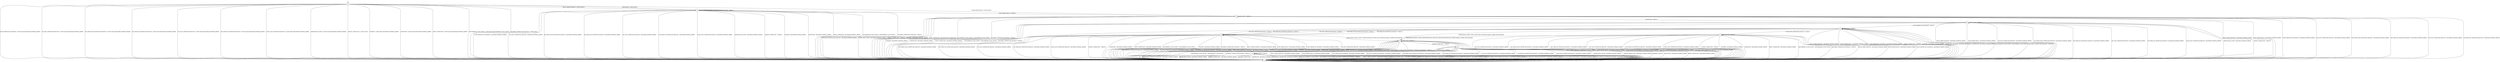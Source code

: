 digraph g {

	s0 [shape="circle" label="s0"];
	s1 [shape="circle" label="s1"];
	s2 [shape="circle" label="s2"];
	s3 [shape="circle" label="s3"];
	s4 [shape="circle" label="s4"];
	s5 [shape="circle" label="s5"];
	s6 [shape="circle" label="s6"];
	s7 [shape="circle" label="s7"];
	s8 [shape="circle" label="s8"];
	s9 [shape="circle" label="s9"];
	s10 [shape="circle" label="s10"];
	s0 -> s2 [label="HELLO_VERIFY_REQUEST / CLIENT_HELLO+"];
	s0 -> s3 [label="ECDH_SERVER_HELLO / CLIENT_HELLO"];
	s0 -> s1 [label="ECDH_SERVER_KEY_EXCHANGE / CLIENT_HELLO|Alert(FATAL,INTERNAL_ERROR)"];
	s0 -> s1 [label="RSA_SIGN_CERTIFICATE_REQUEST / CLIENT_HELLO|Alert(FATAL,INTERNAL_ERROR)"];
	s0 -> s1 [label="RSA_FIXED_ECDH_CERTIFICATE_REQUEST / CLIENT_HELLO|Alert(FATAL,INTERNAL_ERROR)"];
	s0 -> s1 [label="RSA_FIXED_DH_CERTIFICATE_REQUEST / CLIENT_HELLO|Alert(FATAL,INTERNAL_ERROR)"];
	s0 -> s1 [label="DSS_SIGN_CERTIFICATE_REQUEST / CLIENT_HELLO|Alert(FATAL,INTERNAL_ERROR)"];
	s0 -> s1 [label="DSS_FIXED_DH_CERTIFICATE_REQUEST / CLIENT_HELLO|Alert(FATAL,INTERNAL_ERROR)"];
	s0 -> s1 [label="ECDSA_SIGN_CERTIFICATE_REQUEST / CLIENT_HELLO|Alert(FATAL,INTERNAL_ERROR)"];
	s0 -> s1 [label="SERVER_HELLO_DONE / CLIENT_HELLO|Alert(FATAL,INTERNAL_ERROR)"];
	s0 -> s1 [label="CHANGE_CIPHER_SPEC / CLIENT_HELLO"];
	s0 -> s1 [label="FINISHED / CLIENT_HELLO|Alert(FATAL,INTERNAL_ERROR)"];
	s0 -> s2 [label="APPLICATION / CLIENT_HELLO"];
	s0 -> s1 [label="CERTIFICATE / CLIENT_HELLO|Alert(FATAL,INTERNAL_ERROR)"];
	s0 -> s1 [label="EMPTY_CERTIFICATE / CLIENT_HELLO|Alert(FATAL,INTERNAL_ERROR)"];
	s0 -> s1 [label="Alert(WARNING,CLOSE_NOTIFY) / CLIENT_HELLO|Alert(WARNING,CLOSE_NOTIFY)"];
	s0 -> s1 [label="Alert(FATAL,UNEXPECTED_MESSAGE) / CLIENT_HELLO"];
	s1 -> s1 [label="HELLO_VERIFY_REQUEST / TIMEOUT"];
	s1 -> s1 [label="ECDH_SERVER_HELLO / TIMEOUT"];
	s1 -> s1 [label="ECDH_SERVER_KEY_EXCHANGE / TIMEOUT"];
	s1 -> s1 [label="RSA_SIGN_CERTIFICATE_REQUEST / TIMEOUT"];
	s1 -> s1 [label="RSA_FIXED_ECDH_CERTIFICATE_REQUEST / TIMEOUT"];
	s1 -> s1 [label="RSA_FIXED_DH_CERTIFICATE_REQUEST / TIMEOUT"];
	s1 -> s1 [label="DSS_SIGN_CERTIFICATE_REQUEST / TIMEOUT"];
	s1 -> s1 [label="DSS_FIXED_DH_CERTIFICATE_REQUEST / TIMEOUT"];
	s1 -> s1 [label="ECDSA_SIGN_CERTIFICATE_REQUEST / TIMEOUT"];
	s1 -> s1 [label="SERVER_HELLO_DONE / TIMEOUT"];
	s1 -> s1 [label="CHANGE_CIPHER_SPEC / TIMEOUT"];
	s1 -> s1 [label="FINISHED / TIMEOUT"];
	s1 -> s1 [label="APPLICATION / TIMEOUT"];
	s1 -> s1 [label="CERTIFICATE / TIMEOUT"];
	s1 -> s1 [label="EMPTY_CERTIFICATE / TIMEOUT"];
	s1 -> s1 [label="Alert(WARNING,CLOSE_NOTIFY) / TIMEOUT"];
	s1 -> s1 [label="Alert(FATAL,UNEXPECTED_MESSAGE) / TIMEOUT"];
	s2 -> s2 [label="HELLO_VERIFY_REQUEST / CLIENT_HELLO"];
	s2 -> s3 [label="ECDH_SERVER_HELLO / TIMEOUT"];
	s2 -> s1 [label="ECDH_SERVER_KEY_EXCHANGE / Alert(FATAL,INTERNAL_ERROR)"];
	s2 -> s1 [label="RSA_SIGN_CERTIFICATE_REQUEST / Alert(FATAL,INTERNAL_ERROR)"];
	s2 -> s1 [label="RSA_FIXED_ECDH_CERTIFICATE_REQUEST / Alert(FATAL,INTERNAL_ERROR)"];
	s2 -> s1 [label="RSA_FIXED_DH_CERTIFICATE_REQUEST / Alert(FATAL,INTERNAL_ERROR)"];
	s2 -> s1 [label="DSS_SIGN_CERTIFICATE_REQUEST / Alert(FATAL,INTERNAL_ERROR)"];
	s2 -> s1 [label="DSS_FIXED_DH_CERTIFICATE_REQUEST / Alert(FATAL,INTERNAL_ERROR)"];
	s2 -> s1 [label="ECDSA_SIGN_CERTIFICATE_REQUEST / Alert(FATAL,INTERNAL_ERROR)"];
	s2 -> s1 [label="SERVER_HELLO_DONE / Alert(FATAL,INTERNAL_ERROR)"];
	s2 -> s1 [label="CHANGE_CIPHER_SPEC / TIMEOUT"];
	s2 -> s1 [label="FINISHED / Alert(FATAL,INTERNAL_ERROR)"];
	s2 -> s2 [label="APPLICATION / TIMEOUT"];
	s2 -> s1 [label="CERTIFICATE / Alert(FATAL,INTERNAL_ERROR)"];
	s2 -> s1 [label="EMPTY_CERTIFICATE / Alert(FATAL,INTERNAL_ERROR)"];
	s2 -> s1 [label="Alert(WARNING,CLOSE_NOTIFY) / Alert(WARNING,CLOSE_NOTIFY)"];
	s2 -> s1 [label="Alert(FATAL,UNEXPECTED_MESSAGE) / TIMEOUT"];
	s3 -> s1 [label="HELLO_VERIFY_REQUEST / Alert(FATAL,INTERNAL_ERROR)"];
	s3 -> s1 [label="ECDH_SERVER_HELLO / Alert(FATAL,INTERNAL_ERROR)"];
	s3 -> s1 [label="ECDH_SERVER_KEY_EXCHANGE / Alert(FATAL,INTERNAL_ERROR)"];
	s3 -> s1 [label="RSA_SIGN_CERTIFICATE_REQUEST / Alert(FATAL,INTERNAL_ERROR)"];
	s3 -> s1 [label="RSA_FIXED_ECDH_CERTIFICATE_REQUEST / Alert(FATAL,INTERNAL_ERROR)"];
	s3 -> s1 [label="RSA_FIXED_DH_CERTIFICATE_REQUEST / Alert(FATAL,INTERNAL_ERROR)"];
	s3 -> s1 [label="DSS_SIGN_CERTIFICATE_REQUEST / Alert(FATAL,INTERNAL_ERROR)"];
	s3 -> s1 [label="DSS_FIXED_DH_CERTIFICATE_REQUEST / Alert(FATAL,INTERNAL_ERROR)"];
	s3 -> s1 [label="ECDSA_SIGN_CERTIFICATE_REQUEST / Alert(FATAL,INTERNAL_ERROR)"];
	s3 -> s1 [label="SERVER_HELLO_DONE / Alert(FATAL,INTERNAL_ERROR)"];
	s3 -> s1 [label="CHANGE_CIPHER_SPEC / TIMEOUT"];
	s3 -> s1 [label="FINISHED / Alert(FATAL,INTERNAL_ERROR)"];
	s3 -> s3 [label="APPLICATION / TIMEOUT"];
	s3 -> s4 [label="CERTIFICATE / TIMEOUT"];
	s3 -> s1 [label="EMPTY_CERTIFICATE / Alert(FATAL,BAD_CERTIFICATE)"];
	s3 -> s1 [label="Alert(WARNING,CLOSE_NOTIFY) / Alert(WARNING,CLOSE_NOTIFY)"];
	s3 -> s1 [label="Alert(FATAL,UNEXPECTED_MESSAGE) / TIMEOUT"];
	s4 -> s1 [label="HELLO_VERIFY_REQUEST / Alert(FATAL,INTERNAL_ERROR)"];
	s4 -> s1 [label="ECDH_SERVER_HELLO / Alert(FATAL,INTERNAL_ERROR)"];
	s4 -> s5 [label="ECDH_SERVER_KEY_EXCHANGE / TIMEOUT"];
	s4 -> s1 [label="RSA_SIGN_CERTIFICATE_REQUEST / Alert(FATAL,INTERNAL_ERROR)"];
	s4 -> s1 [label="RSA_FIXED_ECDH_CERTIFICATE_REQUEST / Alert(FATAL,INTERNAL_ERROR)"];
	s4 -> s1 [label="RSA_FIXED_DH_CERTIFICATE_REQUEST / Alert(FATAL,INTERNAL_ERROR)"];
	s4 -> s1 [label="DSS_SIGN_CERTIFICATE_REQUEST / Alert(FATAL,INTERNAL_ERROR)"];
	s4 -> s1 [label="DSS_FIXED_DH_CERTIFICATE_REQUEST / Alert(FATAL,INTERNAL_ERROR)"];
	s4 -> s1 [label="ECDSA_SIGN_CERTIFICATE_REQUEST / Alert(FATAL,INTERNAL_ERROR)"];
	s4 -> s1 [label="SERVER_HELLO_DONE / Alert(FATAL,INTERNAL_ERROR)"];
	s4 -> s1 [label="CHANGE_CIPHER_SPEC / TIMEOUT"];
	s4 -> s1 [label="FINISHED / Alert(FATAL,INTERNAL_ERROR)"];
	s4 -> s4 [label="APPLICATION / TIMEOUT"];
	s4 -> s1 [label="CERTIFICATE / Alert(FATAL,INTERNAL_ERROR)"];
	s4 -> s1 [label="EMPTY_CERTIFICATE / Alert(FATAL,INTERNAL_ERROR)"];
	s4 -> s1 [label="Alert(WARNING,CLOSE_NOTIFY) / Alert(WARNING,CLOSE_NOTIFY)"];
	s4 -> s1 [label="Alert(FATAL,UNEXPECTED_MESSAGE) / TIMEOUT"];
	s5 -> s1 [label="HELLO_VERIFY_REQUEST / Alert(FATAL,INTERNAL_ERROR)"];
	s5 -> s1 [label="ECDH_SERVER_HELLO / Alert(FATAL,INTERNAL_ERROR)"];
	s5 -> s1 [label="ECDH_SERVER_KEY_EXCHANGE / Alert(FATAL,INTERNAL_ERROR)"];
	s5 -> s6 [label="RSA_SIGN_CERTIFICATE_REQUEST / TIMEOUT"];
	s5 -> s6 [label="RSA_FIXED_ECDH_CERTIFICATE_REQUEST / TIMEOUT"];
	s5 -> s6 [label="RSA_FIXED_DH_CERTIFICATE_REQUEST / TIMEOUT"];
	s5 -> s6 [label="DSS_SIGN_CERTIFICATE_REQUEST / TIMEOUT"];
	s5 -> s6 [label="DSS_FIXED_DH_CERTIFICATE_REQUEST / TIMEOUT"];
	s5 -> s7 [label="ECDSA_SIGN_CERTIFICATE_REQUEST / TIMEOUT"];
	s5 -> s8 [label="SERVER_HELLO_DONE / ECDH_CLIENT_KEY_EXCHANGE|CHANGE_CIPHER_SPEC|FINISHED"];
	s5 -> s1 [label="CHANGE_CIPHER_SPEC / TIMEOUT"];
	s5 -> s1 [label="FINISHED / Alert(FATAL,INTERNAL_ERROR)"];
	s5 -> s5 [label="APPLICATION / TIMEOUT"];
	s5 -> s1 [label="CERTIFICATE / Alert(FATAL,INTERNAL_ERROR)"];
	s5 -> s1 [label="EMPTY_CERTIFICATE / Alert(FATAL,INTERNAL_ERROR)"];
	s5 -> s1 [label="Alert(WARNING,CLOSE_NOTIFY) / Alert(WARNING,CLOSE_NOTIFY)"];
	s5 -> s1 [label="Alert(FATAL,UNEXPECTED_MESSAGE) / TIMEOUT"];
	s6 -> s1 [label="HELLO_VERIFY_REQUEST / Alert(FATAL,INTERNAL_ERROR)"];
	s6 -> s1 [label="ECDH_SERVER_HELLO / Alert(FATAL,INTERNAL_ERROR)"];
	s6 -> s1 [label="ECDH_SERVER_KEY_EXCHANGE / Alert(FATAL,INTERNAL_ERROR)"];
	s6 -> s1 [label="RSA_SIGN_CERTIFICATE_REQUEST / Alert(FATAL,INTERNAL_ERROR)"];
	s6 -> s1 [label="RSA_FIXED_ECDH_CERTIFICATE_REQUEST / Alert(FATAL,INTERNAL_ERROR)"];
	s6 -> s1 [label="RSA_FIXED_DH_CERTIFICATE_REQUEST / Alert(FATAL,INTERNAL_ERROR)"];
	s6 -> s1 [label="DSS_SIGN_CERTIFICATE_REQUEST / Alert(FATAL,INTERNAL_ERROR)"];
	s6 -> s1 [label="DSS_FIXED_DH_CERTIFICATE_REQUEST / Alert(FATAL,INTERNAL_ERROR)"];
	s6 -> s1 [label="ECDSA_SIGN_CERTIFICATE_REQUEST / Alert(FATAL,INTERNAL_ERROR)"];
	s6 -> s8 [label="SERVER_HELLO_DONE / EMPTY_CERTIFICATE|ECDH_CLIENT_KEY_EXCHANGE|CHANGE_CIPHER_SPEC|FINISHED"];
	s6 -> s1 [label="CHANGE_CIPHER_SPEC / TIMEOUT"];
	s6 -> s1 [label="FINISHED / Alert(FATAL,INTERNAL_ERROR)"];
	s6 -> s6 [label="APPLICATION / TIMEOUT"];
	s6 -> s1 [label="CERTIFICATE / Alert(FATAL,INTERNAL_ERROR)"];
	s6 -> s1 [label="EMPTY_CERTIFICATE / Alert(FATAL,INTERNAL_ERROR)"];
	s6 -> s1 [label="Alert(WARNING,CLOSE_NOTIFY) / Alert(WARNING,CLOSE_NOTIFY)"];
	s6 -> s1 [label="Alert(FATAL,UNEXPECTED_MESSAGE) / TIMEOUT"];
	s7 -> s1 [label="HELLO_VERIFY_REQUEST / Alert(FATAL,INTERNAL_ERROR)"];
	s7 -> s1 [label="ECDH_SERVER_HELLO / Alert(FATAL,INTERNAL_ERROR)"];
	s7 -> s1 [label="ECDH_SERVER_KEY_EXCHANGE / Alert(FATAL,INTERNAL_ERROR)"];
	s7 -> s1 [label="RSA_SIGN_CERTIFICATE_REQUEST / Alert(FATAL,INTERNAL_ERROR)"];
	s7 -> s1 [label="RSA_FIXED_ECDH_CERTIFICATE_REQUEST / Alert(FATAL,INTERNAL_ERROR)"];
	s7 -> s1 [label="RSA_FIXED_DH_CERTIFICATE_REQUEST / Alert(FATAL,INTERNAL_ERROR)"];
	s7 -> s1 [label="DSS_SIGN_CERTIFICATE_REQUEST / Alert(FATAL,INTERNAL_ERROR)"];
	s7 -> s1 [label="DSS_FIXED_DH_CERTIFICATE_REQUEST / Alert(FATAL,INTERNAL_ERROR)"];
	s7 -> s1 [label="ECDSA_SIGN_CERTIFICATE_REQUEST / Alert(FATAL,INTERNAL_ERROR)"];
	s7 -> s8 [label="SERVER_HELLO_DONE / ECDSA_CERTIFICATE|ECDH_CLIENT_KEY_EXCHANGE|CERTIFICATE_VERIFY|CHANGE_CIPHER_SPEC|FINISHED"];
	s7 -> s1 [label="CHANGE_CIPHER_SPEC / TIMEOUT"];
	s7 -> s1 [label="FINISHED / Alert(FATAL,INTERNAL_ERROR)"];
	s7 -> s7 [label="APPLICATION / TIMEOUT"];
	s7 -> s1 [label="CERTIFICATE / Alert(FATAL,INTERNAL_ERROR)"];
	s7 -> s1 [label="EMPTY_CERTIFICATE / Alert(FATAL,INTERNAL_ERROR)"];
	s7 -> s1 [label="Alert(WARNING,CLOSE_NOTIFY) / Alert(WARNING,CLOSE_NOTIFY)"];
	s7 -> s1 [label="Alert(FATAL,UNEXPECTED_MESSAGE) / TIMEOUT"];
	s8 -> s1 [label="HELLO_VERIFY_REQUEST / Alert(FATAL,INTERNAL_ERROR)"];
	s8 -> s1 [label="ECDH_SERVER_HELLO / Alert(FATAL,INTERNAL_ERROR)"];
	s8 -> s1 [label="ECDH_SERVER_KEY_EXCHANGE / Alert(FATAL,INTERNAL_ERROR)"];
	s8 -> s1 [label="RSA_SIGN_CERTIFICATE_REQUEST / Alert(FATAL,INTERNAL_ERROR)"];
	s8 -> s1 [label="RSA_FIXED_ECDH_CERTIFICATE_REQUEST / Alert(FATAL,INTERNAL_ERROR)"];
	s8 -> s1 [label="RSA_FIXED_DH_CERTIFICATE_REQUEST / Alert(FATAL,INTERNAL_ERROR)"];
	s8 -> s1 [label="DSS_SIGN_CERTIFICATE_REQUEST / Alert(FATAL,INTERNAL_ERROR)"];
	s8 -> s1 [label="DSS_FIXED_DH_CERTIFICATE_REQUEST / Alert(FATAL,INTERNAL_ERROR)"];
	s8 -> s1 [label="ECDSA_SIGN_CERTIFICATE_REQUEST / Alert(FATAL,INTERNAL_ERROR)"];
	s8 -> s1 [label="SERVER_HELLO_DONE / Alert(FATAL,INTERNAL_ERROR)"];
	s8 -> s9 [label="CHANGE_CIPHER_SPEC / TIMEOUT"];
	s8 -> s1 [label="FINISHED / Alert(FATAL,INTERNAL_ERROR)"];
	s8 -> s8 [label="APPLICATION / TIMEOUT"];
	s8 -> s1 [label="CERTIFICATE / Alert(FATAL,INTERNAL_ERROR)"];
	s8 -> s1 [label="EMPTY_CERTIFICATE / Alert(FATAL,INTERNAL_ERROR)"];
	s8 -> s1 [label="Alert(WARNING,CLOSE_NOTIFY) / Alert(WARNING,CLOSE_NOTIFY)"];
	s8 -> s1 [label="Alert(FATAL,UNEXPECTED_MESSAGE) / TIMEOUT"];
	s9 -> s1 [label="HELLO_VERIFY_REQUEST / Alert(FATAL,INTERNAL_ERROR)"];
	s9 -> s1 [label="ECDH_SERVER_HELLO / Alert(FATAL,INTERNAL_ERROR)"];
	s9 -> s1 [label="ECDH_SERVER_KEY_EXCHANGE / Alert(FATAL,INTERNAL_ERROR)"];
	s9 -> s1 [label="RSA_SIGN_CERTIFICATE_REQUEST / Alert(FATAL,INTERNAL_ERROR)"];
	s9 -> s1 [label="RSA_FIXED_ECDH_CERTIFICATE_REQUEST / Alert(FATAL,INTERNAL_ERROR)"];
	s9 -> s1 [label="RSA_FIXED_DH_CERTIFICATE_REQUEST / Alert(FATAL,INTERNAL_ERROR)"];
	s9 -> s1 [label="DSS_SIGN_CERTIFICATE_REQUEST / Alert(FATAL,INTERNAL_ERROR)"];
	s9 -> s1 [label="DSS_FIXED_DH_CERTIFICATE_REQUEST / Alert(FATAL,INTERNAL_ERROR)"];
	s9 -> s1 [label="ECDSA_SIGN_CERTIFICATE_REQUEST / Alert(FATAL,INTERNAL_ERROR)"];
	s9 -> s1 [label="SERVER_HELLO_DONE / Alert(FATAL,INTERNAL_ERROR)"];
	s9 -> s1 [label="CHANGE_CIPHER_SPEC / Alert(FATAL,INTERNAL_ERROR)"];
	s9 -> s1 [label="FINISHED / TIMEOUT"];
	s9 -> s10 [label="APPLICATION / TIMEOUT"];
	s9 -> s1 [label="CERTIFICATE / Alert(FATAL,INTERNAL_ERROR)"];
	s9 -> s1 [label="EMPTY_CERTIFICATE / Alert(FATAL,INTERNAL_ERROR)"];
	s9 -> s1 [label="Alert(WARNING,CLOSE_NOTIFY) / Alert(WARNING,CLOSE_NOTIFY)"];
	s9 -> s1 [label="Alert(FATAL,UNEXPECTED_MESSAGE) / TIMEOUT"];
	s10 -> s1 [label="HELLO_VERIFY_REQUEST / Alert(FATAL,INTERNAL_ERROR)"];
	s10 -> s1 [label="ECDH_SERVER_HELLO / Alert(FATAL,INTERNAL_ERROR)"];
	s10 -> s1 [label="ECDH_SERVER_KEY_EXCHANGE / Alert(FATAL,INTERNAL_ERROR)"];
	s10 -> s1 [label="RSA_SIGN_CERTIFICATE_REQUEST / Alert(FATAL,INTERNAL_ERROR)"];
	s10 -> s1 [label="RSA_FIXED_ECDH_CERTIFICATE_REQUEST / Alert(FATAL,INTERNAL_ERROR)"];
	s10 -> s1 [label="RSA_FIXED_DH_CERTIFICATE_REQUEST / Alert(FATAL,INTERNAL_ERROR)"];
	s10 -> s1 [label="DSS_SIGN_CERTIFICATE_REQUEST / Alert(FATAL,INTERNAL_ERROR)"];
	s10 -> s1 [label="DSS_FIXED_DH_CERTIFICATE_REQUEST / Alert(FATAL,INTERNAL_ERROR)"];
	s10 -> s1 [label="ECDSA_SIGN_CERTIFICATE_REQUEST / Alert(FATAL,INTERNAL_ERROR)"];
	s10 -> s1 [label="SERVER_HELLO_DONE / Alert(FATAL,INTERNAL_ERROR)"];
	s10 -> s1 [label="CHANGE_CIPHER_SPEC / Alert(FATAL,INTERNAL_ERROR)"];
	s10 -> s1 [label="FINISHED / APPLICATION"];
	s10 -> s10 [label="APPLICATION / TIMEOUT"];
	s10 -> s1 [label="CERTIFICATE / Alert(FATAL,INTERNAL_ERROR)"];
	s10 -> s1 [label="EMPTY_CERTIFICATE / Alert(FATAL,INTERNAL_ERROR)"];
	s10 -> s1 [label="Alert(WARNING,CLOSE_NOTIFY) / Alert(WARNING,CLOSE_NOTIFY)"];
	s10 -> s1 [label="Alert(FATAL,UNEXPECTED_MESSAGE) / TIMEOUT"];

__start0 [label="" shape="none" width="0" height="0"];
__start0 -> s0;

}
